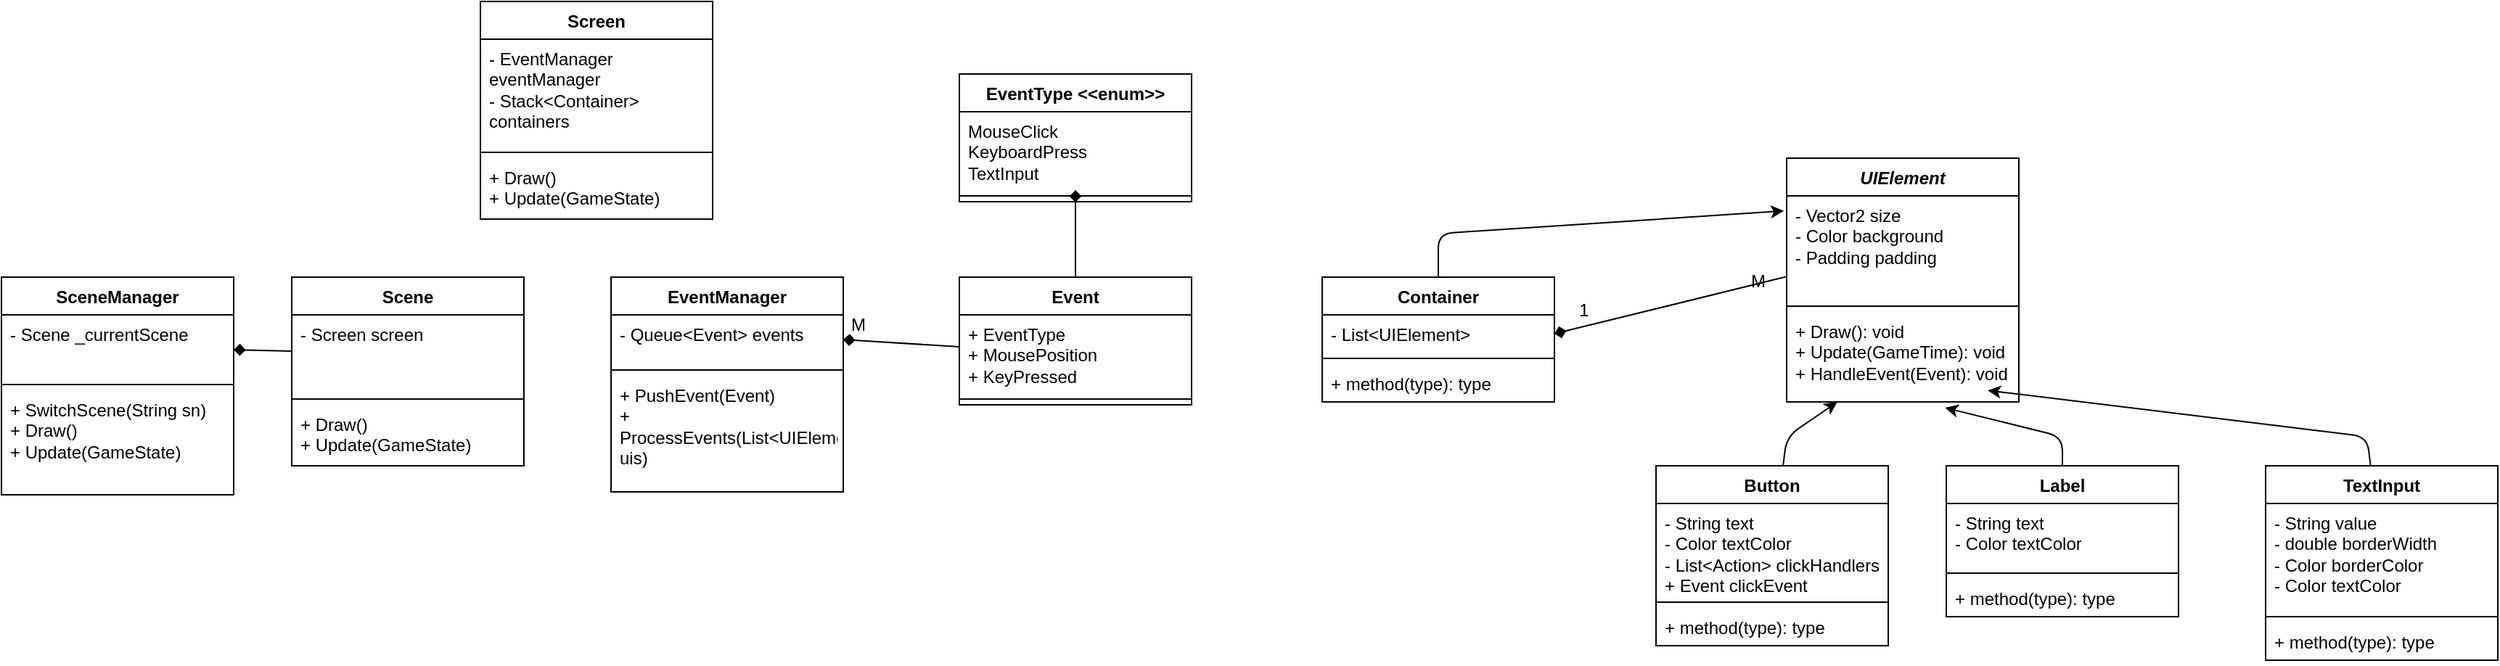 <mxfile>
    <diagram id="7xAV3P_IhXpoTUz7CYeT" name="Page-1">
        <mxGraphModel dx="2232" dy="1413" grid="1" gridSize="10" guides="1" tooltips="1" connect="1" arrows="1" fold="1" page="1" pageScale="1" pageWidth="850" pageHeight="1100" math="0" shadow="0">
            <root>
                <mxCell id="0"/>
                <mxCell id="1" parent="0"/>
                <mxCell id="2" value="&lt;i&gt;UIElement&lt;/i&gt;" style="swimlane;fontStyle=1;align=center;verticalAlign=top;childLayout=stackLayout;horizontal=1;startSize=26;horizontalStack=0;resizeParent=1;resizeParentMax=0;resizeLast=0;collapsible=1;marginBottom=0;whiteSpace=wrap;html=1;" vertex="1" parent="1">
                    <mxGeometry x="40" y="-42" width="160" height="168" as="geometry"/>
                </mxCell>
                <mxCell id="3" value="- Vector2 size&lt;div&gt;- Color background&lt;/div&gt;&lt;div&gt;- Padding padding&lt;/div&gt;" style="text;strokeColor=none;fillColor=none;align=left;verticalAlign=top;spacingLeft=4;spacingRight=4;overflow=hidden;rotatable=0;points=[[0,0.5],[1,0.5]];portConstraint=eastwest;whiteSpace=wrap;html=1;" vertex="1" parent="2">
                    <mxGeometry y="26" width="160" height="72" as="geometry"/>
                </mxCell>
                <mxCell id="4" value="" style="line;strokeWidth=1;fillColor=none;align=left;verticalAlign=middle;spacingTop=-1;spacingLeft=3;spacingRight=3;rotatable=0;labelPosition=right;points=[];portConstraint=eastwest;strokeColor=inherit;" vertex="1" parent="2">
                    <mxGeometry y="98" width="160" height="8" as="geometry"/>
                </mxCell>
                <mxCell id="5" value="+ Draw(): void&lt;div&gt;+ Update(GameTime): void&lt;/div&gt;&lt;div&gt;+ HandleEvent(Event): void&lt;/div&gt;" style="text;strokeColor=none;fillColor=none;align=left;verticalAlign=top;spacingLeft=4;spacingRight=4;overflow=hidden;rotatable=0;points=[[0,0.5],[1,0.5]];portConstraint=eastwest;whiteSpace=wrap;html=1;" vertex="1" parent="2">
                    <mxGeometry y="106" width="160" height="62" as="geometry"/>
                </mxCell>
                <mxCell id="10" style="edgeStyle=none;html=1;" edge="1" parent="1" source="6" target="5">
                    <mxGeometry relative="1" as="geometry">
                        <Array as="points">
                            <mxPoint x="40" y="150"/>
                        </Array>
                    </mxGeometry>
                </mxCell>
                <mxCell id="6" value="Button" style="swimlane;fontStyle=1;align=center;verticalAlign=top;childLayout=stackLayout;horizontal=1;startSize=26;horizontalStack=0;resizeParent=1;resizeParentMax=0;resizeLast=0;collapsible=1;marginBottom=0;whiteSpace=wrap;html=1;" vertex="1" parent="1">
                    <mxGeometry x="-50" y="170" width="160" height="124" as="geometry"/>
                </mxCell>
                <mxCell id="7" value="- String text&lt;div&gt;- Color textColor&lt;/div&gt;&lt;div&gt;- List&amp;lt;Action&amp;gt; clickHandlers&lt;/div&gt;&lt;div&gt;+ Event clickEvent&lt;/div&gt;" style="text;strokeColor=none;fillColor=none;align=left;verticalAlign=top;spacingLeft=4;spacingRight=4;overflow=hidden;rotatable=0;points=[[0,0.5],[1,0.5]];portConstraint=eastwest;whiteSpace=wrap;html=1;" vertex="1" parent="6">
                    <mxGeometry y="26" width="160" height="64" as="geometry"/>
                </mxCell>
                <mxCell id="8" value="" style="line;strokeWidth=1;fillColor=none;align=left;verticalAlign=middle;spacingTop=-1;spacingLeft=3;spacingRight=3;rotatable=0;labelPosition=right;points=[];portConstraint=eastwest;strokeColor=inherit;" vertex="1" parent="6">
                    <mxGeometry y="90" width="160" height="8" as="geometry"/>
                </mxCell>
                <mxCell id="9" value="+ method(type): type" style="text;strokeColor=none;fillColor=none;align=left;verticalAlign=top;spacingLeft=4;spacingRight=4;overflow=hidden;rotatable=0;points=[[0,0.5],[1,0.5]];portConstraint=eastwest;whiteSpace=wrap;html=1;" vertex="1" parent="6">
                    <mxGeometry y="98" width="160" height="26" as="geometry"/>
                </mxCell>
                <mxCell id="11" value="Label" style="swimlane;fontStyle=1;align=center;verticalAlign=top;childLayout=stackLayout;horizontal=1;startSize=26;horizontalStack=0;resizeParent=1;resizeParentMax=0;resizeLast=0;collapsible=1;marginBottom=0;whiteSpace=wrap;html=1;" vertex="1" parent="1">
                    <mxGeometry x="150" y="170" width="160" height="104" as="geometry"/>
                </mxCell>
                <mxCell id="12" value="&lt;span style=&quot;color: rgb(0, 0, 0);&quot;&gt;- String text&lt;/span&gt;&lt;div&gt;- Color textColor&lt;/div&gt;" style="text;strokeColor=none;fillColor=none;align=left;verticalAlign=top;spacingLeft=4;spacingRight=4;overflow=hidden;rotatable=0;points=[[0,0.5],[1,0.5]];portConstraint=eastwest;whiteSpace=wrap;html=1;" vertex="1" parent="11">
                    <mxGeometry y="26" width="160" height="44" as="geometry"/>
                </mxCell>
                <mxCell id="13" value="" style="line;strokeWidth=1;fillColor=none;align=left;verticalAlign=middle;spacingTop=-1;spacingLeft=3;spacingRight=3;rotatable=0;labelPosition=right;points=[];portConstraint=eastwest;strokeColor=inherit;" vertex="1" parent="11">
                    <mxGeometry y="70" width="160" height="8" as="geometry"/>
                </mxCell>
                <mxCell id="14" value="+ method(type): type" style="text;strokeColor=none;fillColor=none;align=left;verticalAlign=top;spacingLeft=4;spacingRight=4;overflow=hidden;rotatable=0;points=[[0,0.5],[1,0.5]];portConstraint=eastwest;whiteSpace=wrap;html=1;" vertex="1" parent="11">
                    <mxGeometry y="78" width="160" height="26" as="geometry"/>
                </mxCell>
                <mxCell id="15" style="edgeStyle=none;html=1;entryX=0.682;entryY=1.065;entryDx=0;entryDy=0;entryPerimeter=0;" edge="1" parent="1" source="11" target="5">
                    <mxGeometry relative="1" as="geometry">
                        <Array as="points">
                            <mxPoint x="230" y="150"/>
                        </Array>
                    </mxGeometry>
                </mxCell>
                <mxCell id="16" value="TextInput" style="swimlane;fontStyle=1;align=center;verticalAlign=top;childLayout=stackLayout;horizontal=1;startSize=26;horizontalStack=0;resizeParent=1;resizeParentMax=0;resizeLast=0;collapsible=1;marginBottom=0;whiteSpace=wrap;html=1;" vertex="1" parent="1">
                    <mxGeometry x="370" y="170" width="160" height="134" as="geometry"/>
                </mxCell>
                <mxCell id="17" value="- String value&lt;div&gt;- double borderWidth&lt;/div&gt;&lt;div&gt;- Color borderColor&lt;/div&gt;&lt;div&gt;- Color textColor&lt;/div&gt;" style="text;strokeColor=none;fillColor=none;align=left;verticalAlign=top;spacingLeft=4;spacingRight=4;overflow=hidden;rotatable=0;points=[[0,0.5],[1,0.5]];portConstraint=eastwest;whiteSpace=wrap;html=1;" vertex="1" parent="16">
                    <mxGeometry y="26" width="160" height="74" as="geometry"/>
                </mxCell>
                <mxCell id="18" value="" style="line;strokeWidth=1;fillColor=none;align=left;verticalAlign=middle;spacingTop=-1;spacingLeft=3;spacingRight=3;rotatable=0;labelPosition=right;points=[];portConstraint=eastwest;strokeColor=inherit;" vertex="1" parent="16">
                    <mxGeometry y="100" width="160" height="8" as="geometry"/>
                </mxCell>
                <mxCell id="19" value="+ method(type): type" style="text;strokeColor=none;fillColor=none;align=left;verticalAlign=top;spacingLeft=4;spacingRight=4;overflow=hidden;rotatable=0;points=[[0,0.5],[1,0.5]];portConstraint=eastwest;whiteSpace=wrap;html=1;" vertex="1" parent="16">
                    <mxGeometry y="108" width="160" height="26" as="geometry"/>
                </mxCell>
                <mxCell id="20" style="edgeStyle=none;html=1;entryX=0.866;entryY=0.872;entryDx=0;entryDy=0;entryPerimeter=0;" edge="1" parent="1" source="16" target="5">
                    <mxGeometry relative="1" as="geometry">
                        <Array as="points">
                            <mxPoint x="440" y="150"/>
                        </Array>
                    </mxGeometry>
                </mxCell>
                <mxCell id="21" value="Event" style="swimlane;fontStyle=1;align=center;verticalAlign=top;childLayout=stackLayout;horizontal=1;startSize=26;horizontalStack=0;resizeParent=1;resizeParentMax=0;resizeLast=0;collapsible=1;marginBottom=0;whiteSpace=wrap;html=1;" vertex="1" parent="1">
                    <mxGeometry x="-530" y="40" width="160" height="88" as="geometry"/>
                </mxCell>
                <mxCell id="22" value="+ EventType&lt;div&gt;+ MousePosition&lt;/div&gt;&lt;div&gt;+ KeyPressed&lt;/div&gt;" style="text;strokeColor=none;fillColor=none;align=left;verticalAlign=top;spacingLeft=4;spacingRight=4;overflow=hidden;rotatable=0;points=[[0,0.5],[1,0.5]];portConstraint=eastwest;whiteSpace=wrap;html=1;" vertex="1" parent="21">
                    <mxGeometry y="26" width="160" height="54" as="geometry"/>
                </mxCell>
                <mxCell id="23" value="" style="line;strokeWidth=1;fillColor=none;align=left;verticalAlign=middle;spacingTop=-1;spacingLeft=3;spacingRight=3;rotatable=0;labelPosition=right;points=[];portConstraint=eastwest;strokeColor=inherit;" vertex="1" parent="21">
                    <mxGeometry y="80" width="160" height="8" as="geometry"/>
                </mxCell>
                <mxCell id="25" value="Container" style="swimlane;fontStyle=1;align=center;verticalAlign=top;childLayout=stackLayout;horizontal=1;startSize=26;horizontalStack=0;resizeParent=1;resizeParentMax=0;resizeLast=0;collapsible=1;marginBottom=0;whiteSpace=wrap;html=1;" vertex="1" parent="1">
                    <mxGeometry x="-280" y="40" width="160" height="86" as="geometry"/>
                </mxCell>
                <mxCell id="26" value="- List&amp;lt;UIElement&amp;gt;" style="text;strokeColor=none;fillColor=none;align=left;verticalAlign=top;spacingLeft=4;spacingRight=4;overflow=hidden;rotatable=0;points=[[0,0.5],[1,0.5]];portConstraint=eastwest;whiteSpace=wrap;html=1;" vertex="1" parent="25">
                    <mxGeometry y="26" width="160" height="26" as="geometry"/>
                </mxCell>
                <mxCell id="27" value="" style="line;strokeWidth=1;fillColor=none;align=left;verticalAlign=middle;spacingTop=-1;spacingLeft=3;spacingRight=3;rotatable=0;labelPosition=right;points=[];portConstraint=eastwest;strokeColor=inherit;" vertex="1" parent="25">
                    <mxGeometry y="52" width="160" height="8" as="geometry"/>
                </mxCell>
                <mxCell id="28" value="+ method(type): type" style="text;strokeColor=none;fillColor=none;align=left;verticalAlign=top;spacingLeft=4;spacingRight=4;overflow=hidden;rotatable=0;points=[[0,0.5],[1,0.5]];portConstraint=eastwest;whiteSpace=wrap;html=1;" vertex="1" parent="25">
                    <mxGeometry y="60" width="160" height="26" as="geometry"/>
                </mxCell>
                <mxCell id="32" style="edgeStyle=none;html=1;entryX=1;entryY=0.5;entryDx=0;entryDy=0;endArrow=diamond;endFill=1;" edge="1" parent="1" source="3" target="26">
                    <mxGeometry relative="1" as="geometry"/>
                </mxCell>
                <mxCell id="33" value="1" style="text;html=1;align=center;verticalAlign=middle;resizable=0;points=[];autosize=1;strokeColor=none;fillColor=none;" vertex="1" parent="1">
                    <mxGeometry x="-115" y="48" width="30" height="30" as="geometry"/>
                </mxCell>
                <mxCell id="34" value="M" style="text;html=1;align=center;verticalAlign=middle;resizable=0;points=[];autosize=1;strokeColor=none;fillColor=none;" vertex="1" parent="1">
                    <mxGeometry x="5" y="28" width="30" height="30" as="geometry"/>
                </mxCell>
                <mxCell id="35" value="EventManager" style="swimlane;fontStyle=1;align=center;verticalAlign=top;childLayout=stackLayout;horizontal=1;startSize=26;horizontalStack=0;resizeParent=1;resizeParentMax=0;resizeLast=0;collapsible=1;marginBottom=0;whiteSpace=wrap;html=1;" vertex="1" parent="1">
                    <mxGeometry x="-770" y="40" width="160" height="148" as="geometry"/>
                </mxCell>
                <mxCell id="36" value="- Queue&amp;lt;Event&amp;gt; events" style="text;strokeColor=none;fillColor=none;align=left;verticalAlign=top;spacingLeft=4;spacingRight=4;overflow=hidden;rotatable=0;points=[[0,0.5],[1,0.5]];portConstraint=eastwest;whiteSpace=wrap;html=1;" vertex="1" parent="35">
                    <mxGeometry y="26" width="160" height="34" as="geometry"/>
                </mxCell>
                <mxCell id="37" value="" style="line;strokeWidth=1;fillColor=none;align=left;verticalAlign=middle;spacingTop=-1;spacingLeft=3;spacingRight=3;rotatable=0;labelPosition=right;points=[];portConstraint=eastwest;strokeColor=inherit;" vertex="1" parent="35">
                    <mxGeometry y="60" width="160" height="8" as="geometry"/>
                </mxCell>
                <mxCell id="38" value="+ PushEvent(Event)&lt;div&gt;+ ProcessEvents(List&amp;lt;UIElement&amp;gt; uis)&lt;/div&gt;" style="text;strokeColor=none;fillColor=none;align=left;verticalAlign=top;spacingLeft=4;spacingRight=4;overflow=hidden;rotatable=0;points=[[0,0.5],[1,0.5]];portConstraint=eastwest;whiteSpace=wrap;html=1;" vertex="1" parent="35">
                    <mxGeometry y="68" width="160" height="80" as="geometry"/>
                </mxCell>
                <mxCell id="39" style="edgeStyle=none;html=1;entryX=-0.012;entryY=0.144;entryDx=0;entryDy=0;entryPerimeter=0;" edge="1" parent="1" source="25" target="3">
                    <mxGeometry relative="1" as="geometry">
                        <Array as="points">
                            <mxPoint x="-200" y="10"/>
                        </Array>
                    </mxGeometry>
                </mxCell>
                <mxCell id="40" value="EventType &amp;lt;&amp;lt;enum&amp;gt;&amp;gt;" style="swimlane;fontStyle=1;align=center;verticalAlign=top;childLayout=stackLayout;horizontal=1;startSize=26;horizontalStack=0;resizeParent=1;resizeParentMax=0;resizeLast=0;collapsible=1;marginBottom=0;whiteSpace=wrap;html=1;" vertex="1" parent="1">
                    <mxGeometry x="-530" y="-100" width="160" height="88" as="geometry"/>
                </mxCell>
                <mxCell id="41" value="MouseClick&lt;div&gt;KeyboardPress&lt;/div&gt;&lt;div&gt;TextInput&lt;/div&gt;" style="text;strokeColor=none;fillColor=none;align=left;verticalAlign=top;spacingLeft=4;spacingRight=4;overflow=hidden;rotatable=0;points=[[0,0.5],[1,0.5]];portConstraint=eastwest;whiteSpace=wrap;html=1;" vertex="1" parent="40">
                    <mxGeometry y="26" width="160" height="54" as="geometry"/>
                </mxCell>
                <mxCell id="42" value="" style="line;strokeWidth=1;fillColor=none;align=left;verticalAlign=middle;spacingTop=-1;spacingLeft=3;spacingRight=3;rotatable=0;labelPosition=right;points=[];portConstraint=eastwest;strokeColor=inherit;" vertex="1" parent="40">
                    <mxGeometry y="80" width="160" height="8" as="geometry"/>
                </mxCell>
                <mxCell id="43" style="edgeStyle=none;html=1;entryX=0.5;entryY=0;entryDx=0;entryDy=0;entryPerimeter=0;endArrow=diamond;endFill=1;" edge="1" parent="1" source="21" target="42">
                    <mxGeometry relative="1" as="geometry"/>
                </mxCell>
                <mxCell id="44" style="edgeStyle=none;html=1;entryX=1;entryY=0.5;entryDx=0;entryDy=0;endArrow=diamond;endFill=1;" edge="1" parent="1" source="22" target="36">
                    <mxGeometry relative="1" as="geometry">
                        <mxPoint x="-600" y="93" as="targetPoint"/>
                    </mxGeometry>
                </mxCell>
                <mxCell id="45" value="M" style="text;html=1;align=center;verticalAlign=middle;resizable=0;points=[];autosize=1;strokeColor=none;fillColor=none;" vertex="1" parent="1">
                    <mxGeometry x="-615" y="58" width="30" height="30" as="geometry"/>
                </mxCell>
                <mxCell id="46" value="Scene" style="swimlane;fontStyle=1;align=center;verticalAlign=top;childLayout=stackLayout;horizontal=1;startSize=26;horizontalStack=0;resizeParent=1;resizeParentMax=0;resizeLast=0;collapsible=1;marginBottom=0;whiteSpace=wrap;html=1;" vertex="1" parent="1">
                    <mxGeometry x="-990" y="40" width="160" height="130" as="geometry"/>
                </mxCell>
                <mxCell id="47" value="- Screen screen" style="text;strokeColor=none;fillColor=none;align=left;verticalAlign=top;spacingLeft=4;spacingRight=4;overflow=hidden;rotatable=0;points=[[0,0.5],[1,0.5]];portConstraint=eastwest;whiteSpace=wrap;html=1;" vertex="1" parent="46">
                    <mxGeometry y="26" width="160" height="54" as="geometry"/>
                </mxCell>
                <mxCell id="48" value="" style="line;strokeWidth=1;fillColor=none;align=left;verticalAlign=middle;spacingTop=-1;spacingLeft=3;spacingRight=3;rotatable=0;labelPosition=right;points=[];portConstraint=eastwest;strokeColor=inherit;" vertex="1" parent="46">
                    <mxGeometry y="80" width="160" height="8" as="geometry"/>
                </mxCell>
                <mxCell id="49" value="+ Draw()&lt;div&gt;+ Update(GameState)&lt;/div&gt;" style="text;strokeColor=none;fillColor=none;align=left;verticalAlign=top;spacingLeft=4;spacingRight=4;overflow=hidden;rotatable=0;points=[[0,0.5],[1,0.5]];portConstraint=eastwest;whiteSpace=wrap;html=1;" vertex="1" parent="46">
                    <mxGeometry y="88" width="160" height="42" as="geometry"/>
                </mxCell>
                <mxCell id="51" value="SceneManager" style="swimlane;fontStyle=1;align=center;verticalAlign=top;childLayout=stackLayout;horizontal=1;startSize=26;horizontalStack=0;resizeParent=1;resizeParentMax=0;resizeLast=0;collapsible=1;marginBottom=0;whiteSpace=wrap;html=1;" vertex="1" parent="1">
                    <mxGeometry x="-1190" y="40" width="160" height="150" as="geometry"/>
                </mxCell>
                <mxCell id="52" value="- Scene _currentScene" style="text;strokeColor=none;fillColor=none;align=left;verticalAlign=top;spacingLeft=4;spacingRight=4;overflow=hidden;rotatable=0;points=[[0,0.5],[1,0.5]];portConstraint=eastwest;whiteSpace=wrap;html=1;" vertex="1" parent="51">
                    <mxGeometry y="26" width="160" height="44" as="geometry"/>
                </mxCell>
                <mxCell id="53" value="" style="line;strokeWidth=1;fillColor=none;align=left;verticalAlign=middle;spacingTop=-1;spacingLeft=3;spacingRight=3;rotatable=0;labelPosition=right;points=[];portConstraint=eastwest;strokeColor=inherit;" vertex="1" parent="51">
                    <mxGeometry y="70" width="160" height="8" as="geometry"/>
                </mxCell>
                <mxCell id="54" value="&lt;div&gt;+ SwitchScene(String sn)&lt;/div&gt;+ Draw()&lt;div&gt;+ Update(GameState)&lt;/div&gt;" style="text;strokeColor=none;fillColor=none;align=left;verticalAlign=top;spacingLeft=4;spacingRight=4;overflow=hidden;rotatable=0;points=[[0,0.5],[1,0.5]];portConstraint=eastwest;whiteSpace=wrap;html=1;" vertex="1" parent="51">
                    <mxGeometry y="78" width="160" height="72" as="geometry"/>
                </mxCell>
                <mxCell id="55" style="edgeStyle=none;html=1;endArrow=diamond;endFill=1;" edge="1" parent="1" source="47" target="52">
                    <mxGeometry relative="1" as="geometry"/>
                </mxCell>
                <mxCell id="56" value="Screen" style="swimlane;fontStyle=1;align=center;verticalAlign=top;childLayout=stackLayout;horizontal=1;startSize=26;horizontalStack=0;resizeParent=1;resizeParentMax=0;resizeLast=0;collapsible=1;marginBottom=0;whiteSpace=wrap;html=1;" vertex="1" parent="1">
                    <mxGeometry x="-860" y="-150" width="160" height="150" as="geometry"/>
                </mxCell>
                <mxCell id="57" value="- EventManager eventManager&lt;div&gt;- Stack&amp;lt;Container&amp;gt; containers&lt;/div&gt;" style="text;strokeColor=none;fillColor=none;align=left;verticalAlign=top;spacingLeft=4;spacingRight=4;overflow=hidden;rotatable=0;points=[[0,0.5],[1,0.5]];portConstraint=eastwest;whiteSpace=wrap;html=1;" vertex="1" parent="56">
                    <mxGeometry y="26" width="160" height="74" as="geometry"/>
                </mxCell>
                <mxCell id="58" value="" style="line;strokeWidth=1;fillColor=none;align=left;verticalAlign=middle;spacingTop=-1;spacingLeft=3;spacingRight=3;rotatable=0;labelPosition=right;points=[];portConstraint=eastwest;strokeColor=inherit;" vertex="1" parent="56">
                    <mxGeometry y="100" width="160" height="8" as="geometry"/>
                </mxCell>
                <mxCell id="59" value="+ Draw()&lt;div&gt;+ Update(GameState)&lt;/div&gt;" style="text;strokeColor=none;fillColor=none;align=left;verticalAlign=top;spacingLeft=4;spacingRight=4;overflow=hidden;rotatable=0;points=[[0,0.5],[1,0.5]];portConstraint=eastwest;whiteSpace=wrap;html=1;" vertex="1" parent="56">
                    <mxGeometry y="108" width="160" height="42" as="geometry"/>
                </mxCell>
            </root>
        </mxGraphModel>
    </diagram>
</mxfile>